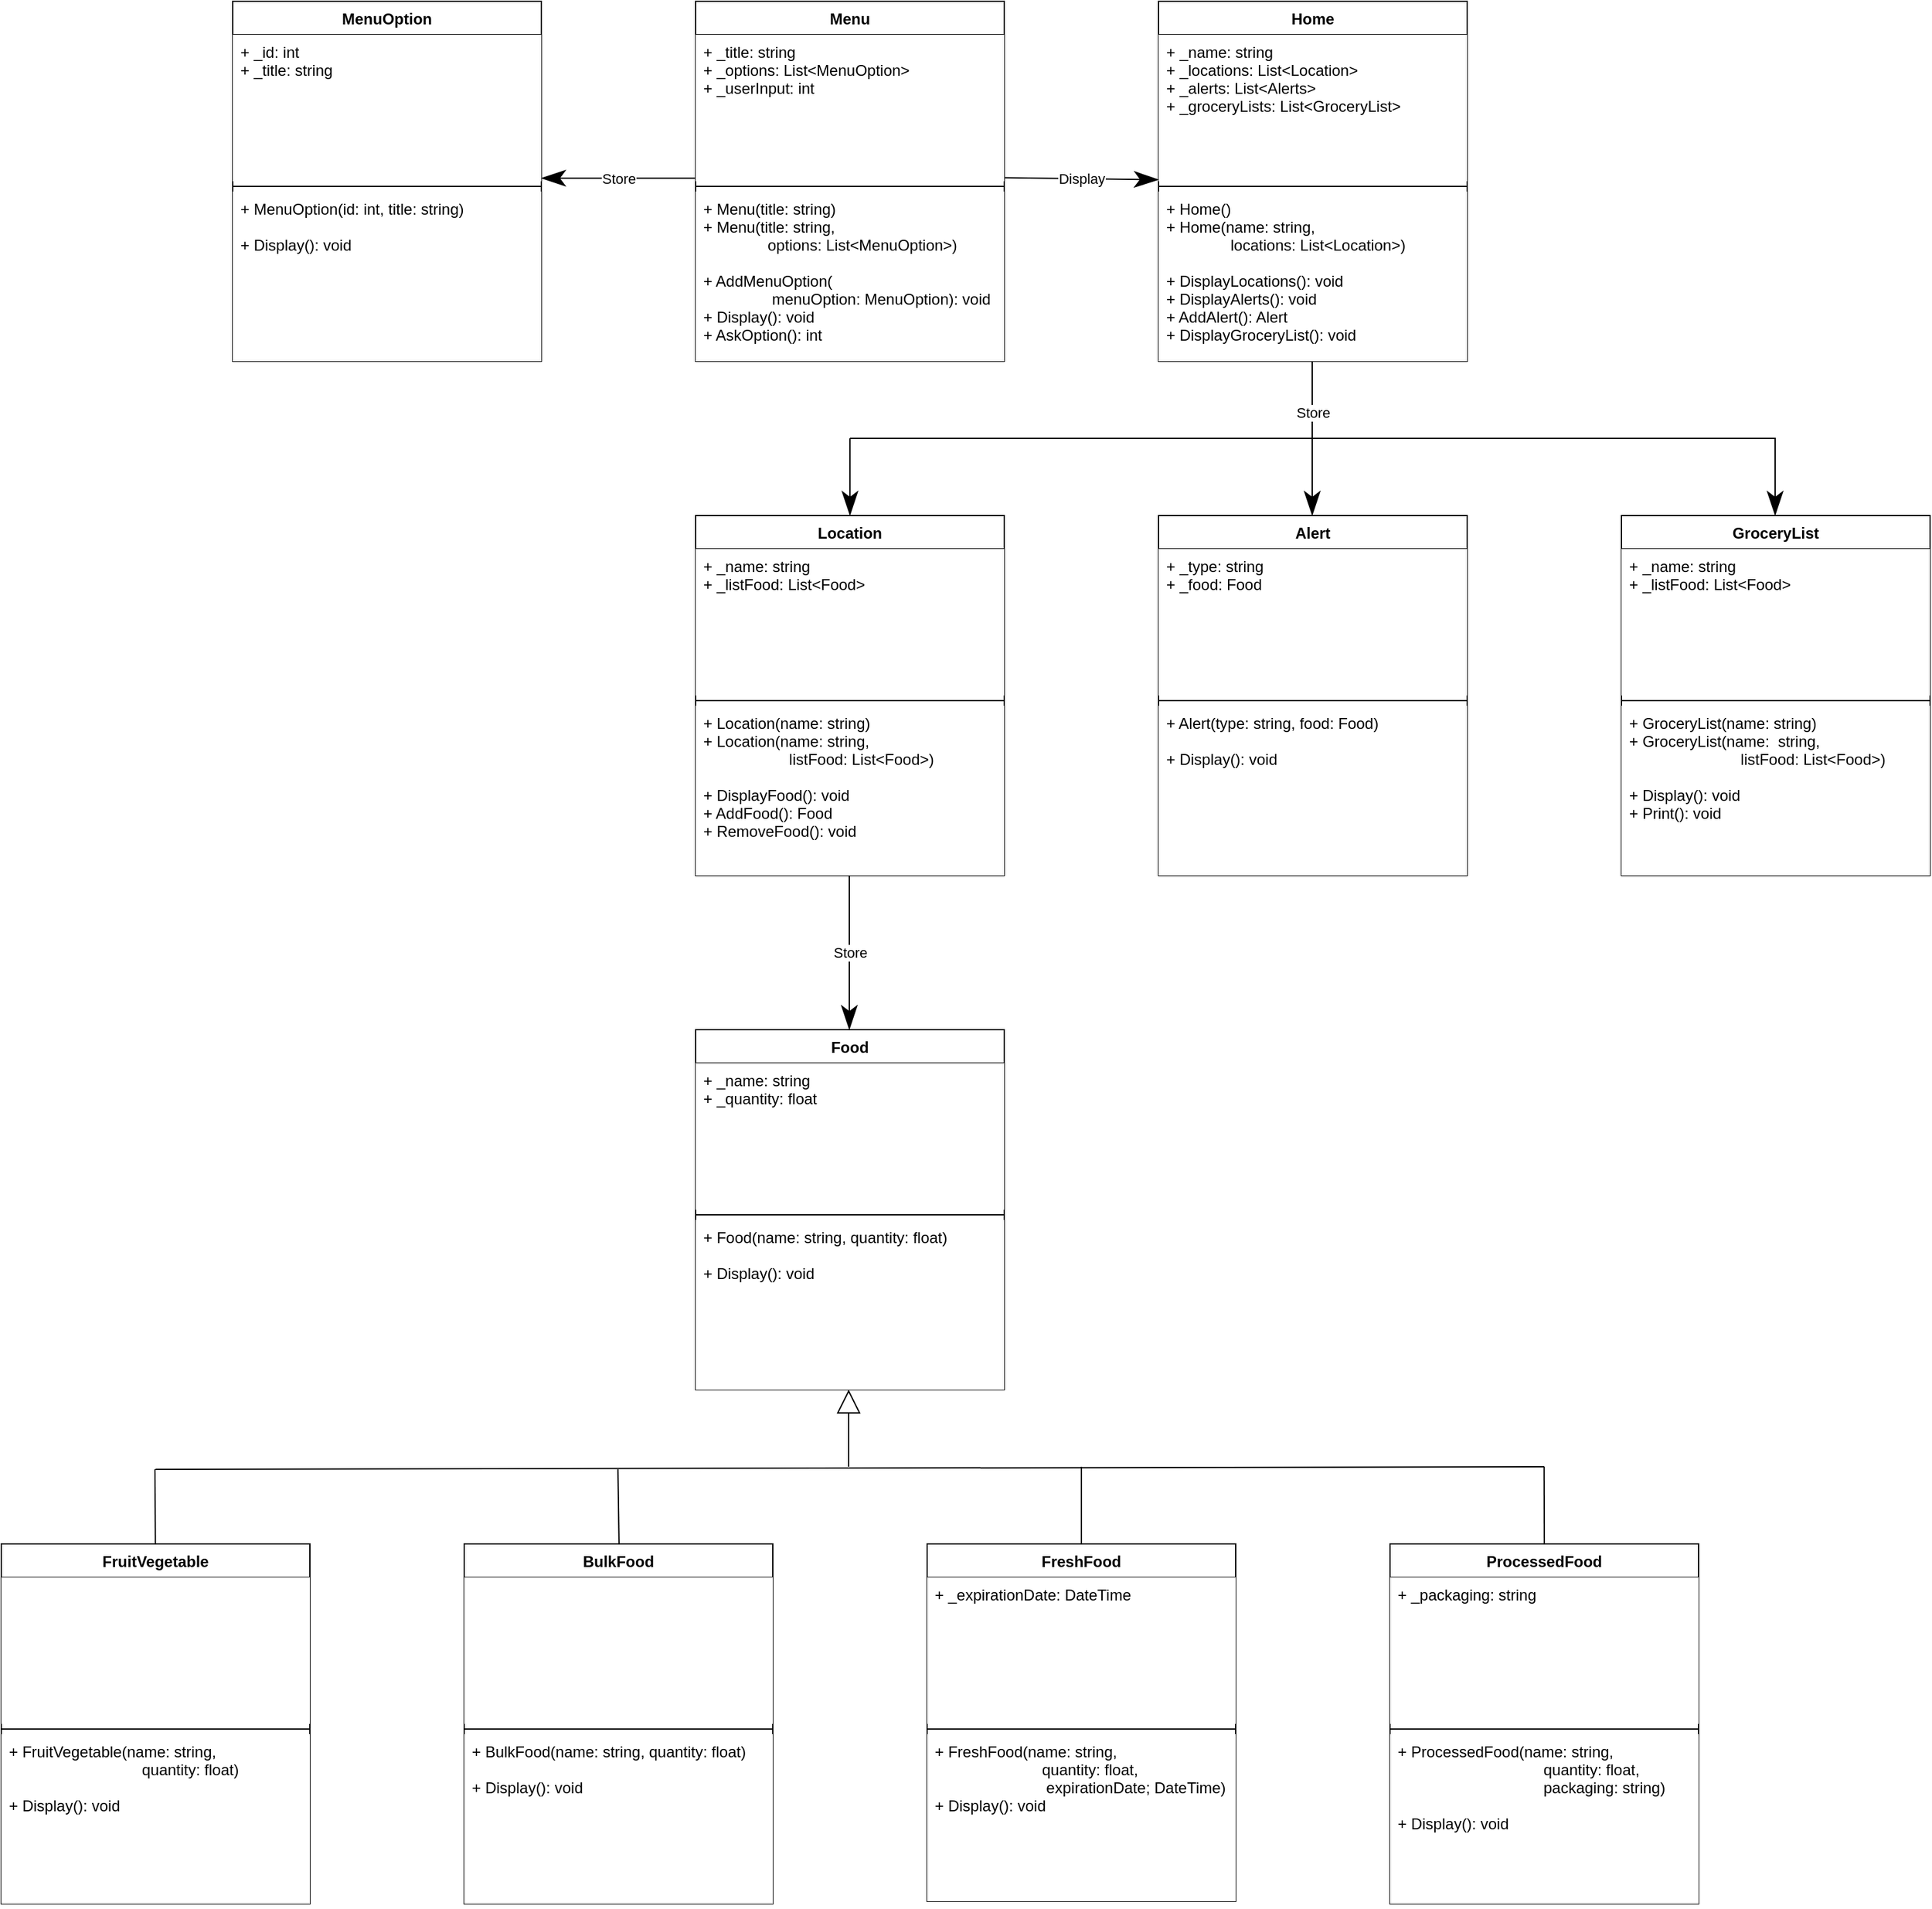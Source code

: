 <mxfile>
    <diagram name="Page-1" id="j1GpaSQeRuDpU0u9Jx0n">
        <mxGraphModel dx="1996" dy="363" grid="1" gridSize="10" guides="1" tooltips="1" connect="1" arrows="1" fold="1" page="1" pageScale="1" pageWidth="1100" pageHeight="850" math="0" shadow="0">
            <root>
                <mxCell id="0"/>
                <mxCell id="1" parent="0"/>
                <mxCell id="2uWWA9O5ZAPidbukvADh-2" value="Menu" style="swimlane;fontStyle=1;align=center;verticalAlign=top;childLayout=stackLayout;horizontal=1;startSize=26;horizontalStack=0;resizeParent=1;resizeParentMax=0;resizeLast=0;collapsible=1;marginBottom=0;" parent="1" vertex="1">
                    <mxGeometry x="400" y="40" width="240" height="280" as="geometry">
                        <mxRectangle x="40" y="40" width="70" height="30" as="alternateBounds"/>
                    </mxGeometry>
                </mxCell>
                <mxCell id="2uWWA9O5ZAPidbukvADh-3" value="+ _title: string&#10;+ _options: List&lt;MenuOption&gt;&#10;+ _userInput: int&#10;&#10;" style="text;strokeColor=none;fillColor=default;align=left;verticalAlign=top;spacingLeft=4;spacingRight=4;overflow=hidden;rotatable=0;points=[[0,0.5],[1,0.5]];portConstraint=eastwest;" parent="2uWWA9O5ZAPidbukvADh-2" vertex="1">
                    <mxGeometry y="26" width="240" height="114" as="geometry"/>
                </mxCell>
                <mxCell id="2uWWA9O5ZAPidbukvADh-4" value="" style="line;strokeWidth=1;fillColor=none;align=left;verticalAlign=middle;spacingTop=-1;spacingLeft=3;spacingRight=3;rotatable=0;labelPosition=right;points=[];portConstraint=eastwest;strokeColor=inherit;" parent="2uWWA9O5ZAPidbukvADh-2" vertex="1">
                    <mxGeometry y="140" width="240" height="8" as="geometry"/>
                </mxCell>
                <mxCell id="2uWWA9O5ZAPidbukvADh-5" value="+ Menu(title: string)&#10;+ Menu(title: string,&#10;               options: List&lt;MenuOption&gt;)&#10;&#10;+ AddMenuOption(&#10;                menuOption: MenuOption): void&#10;+ Display(): void&#10;+ AskOption(): int&#10;" style="text;strokeColor=none;fillColor=default;align=left;verticalAlign=top;spacingLeft=4;spacingRight=4;overflow=hidden;rotatable=0;points=[[0,0.5],[1,0.5]];portConstraint=eastwest;" parent="2uWWA9O5ZAPidbukvADh-2" vertex="1">
                    <mxGeometry y="148" width="240" height="132" as="geometry"/>
                </mxCell>
                <mxCell id="2uWWA9O5ZAPidbukvADh-6" value="MenuOption" style="swimlane;fontStyle=1;align=center;verticalAlign=top;childLayout=stackLayout;horizontal=1;startSize=26;horizontalStack=0;resizeParent=1;resizeParentMax=0;resizeLast=0;collapsible=1;marginBottom=0;" parent="1" vertex="1">
                    <mxGeometry x="40" y="40" width="240" height="280" as="geometry"/>
                </mxCell>
                <mxCell id="2uWWA9O5ZAPidbukvADh-7" value="+ _id: int&#10;+ _title: string" style="text;strokeColor=none;fillColor=default;align=left;verticalAlign=top;spacingLeft=4;spacingRight=4;overflow=hidden;rotatable=0;points=[[0,0.5],[1,0.5]];portConstraint=eastwest;" parent="2uWWA9O5ZAPidbukvADh-6" vertex="1">
                    <mxGeometry y="26" width="240" height="114" as="geometry"/>
                </mxCell>
                <mxCell id="2uWWA9O5ZAPidbukvADh-8" value="" style="line;strokeWidth=1;fillColor=none;align=left;verticalAlign=middle;spacingTop=-1;spacingLeft=3;spacingRight=3;rotatable=0;labelPosition=right;points=[];portConstraint=eastwest;strokeColor=inherit;" parent="2uWWA9O5ZAPidbukvADh-6" vertex="1">
                    <mxGeometry y="140" width="240" height="8" as="geometry"/>
                </mxCell>
                <mxCell id="2uWWA9O5ZAPidbukvADh-9" value="+ MenuOption(id: int, title: string)&#10;&#10;+ Display(): void&#10;" style="text;strokeColor=none;fillColor=default;align=left;verticalAlign=top;spacingLeft=4;spacingRight=4;overflow=hidden;rotatable=0;points=[[0,0.5],[1,0.5]];portConstraint=eastwest;" parent="2uWWA9O5ZAPidbukvADh-6" vertex="1">
                    <mxGeometry y="148" width="240" height="132" as="geometry"/>
                </mxCell>
                <mxCell id="2uWWA9O5ZAPidbukvADh-10" value="Store" style="endArrow=classicThin;endSize=16;endFill=1;html=1;rounded=0;" parent="1" edge="1">
                    <mxGeometry width="160" relative="1" as="geometry">
                        <mxPoint x="400" y="177.66" as="sourcePoint"/>
                        <mxPoint x="280" y="177.66" as="targetPoint"/>
                    </mxGeometry>
                </mxCell>
                <mxCell id="2uWWA9O5ZAPidbukvADh-11" value="Home" style="swimlane;fontStyle=1;align=center;verticalAlign=top;childLayout=stackLayout;horizontal=1;startSize=26;horizontalStack=0;resizeParent=1;resizeParentMax=0;resizeLast=0;collapsible=1;marginBottom=0;" parent="1" vertex="1">
                    <mxGeometry x="760" y="40" width="240" height="280" as="geometry"/>
                </mxCell>
                <mxCell id="2uWWA9O5ZAPidbukvADh-12" value="+ _name: string&#10;+ _locations: List&lt;Location&gt;&#10;+ _alerts: List&lt;Alerts&gt;&#10;+ _groceryLists: List&lt;GroceryList&gt;&#10;" style="text;strokeColor=none;fillColor=default;align=left;verticalAlign=top;spacingLeft=4;spacingRight=4;overflow=hidden;rotatable=0;points=[[0,0.5],[1,0.5]];portConstraint=eastwest;" parent="2uWWA9O5ZAPidbukvADh-11" vertex="1">
                    <mxGeometry y="26" width="240" height="114" as="geometry"/>
                </mxCell>
                <mxCell id="2uWWA9O5ZAPidbukvADh-13" value="" style="line;strokeWidth=1;fillColor=none;align=left;verticalAlign=middle;spacingTop=-1;spacingLeft=3;spacingRight=3;rotatable=0;labelPosition=right;points=[];portConstraint=eastwest;strokeColor=inherit;" parent="2uWWA9O5ZAPidbukvADh-11" vertex="1">
                    <mxGeometry y="140" width="240" height="8" as="geometry"/>
                </mxCell>
                <mxCell id="2uWWA9O5ZAPidbukvADh-14" value="+ Home()&#10;+ Home(name: string,&#10;               locations: List&lt;Location&gt;)&#10;&#10;+ DisplayLocations(): void&#10;+ DisplayAlerts(): void&#10;+ AddAlert(): Alert&#10;+ DisplayGroceryList(): void&#10;" style="text;strokeColor=none;fillColor=default;align=left;verticalAlign=top;spacingLeft=4;spacingRight=4;overflow=hidden;rotatable=0;points=[[0,0.5],[1,0.5]];portConstraint=eastwest;" parent="2uWWA9O5ZAPidbukvADh-11" vertex="1">
                    <mxGeometry y="148" width="240" height="132" as="geometry"/>
                </mxCell>
                <mxCell id="2uWWA9O5ZAPidbukvADh-15" value="Location" style="swimlane;fontStyle=1;align=center;verticalAlign=top;childLayout=stackLayout;horizontal=1;startSize=26;horizontalStack=0;resizeParent=1;resizeParentMax=0;resizeLast=0;collapsible=1;marginBottom=0;" parent="1" vertex="1">
                    <mxGeometry x="400" y="440" width="240" height="280" as="geometry"/>
                </mxCell>
                <mxCell id="2uWWA9O5ZAPidbukvADh-16" value="+ _name: string&#10;+ _listFood: List&lt;Food&gt;&#10;" style="text;strokeColor=none;fillColor=default;align=left;verticalAlign=top;spacingLeft=4;spacingRight=4;overflow=hidden;rotatable=0;points=[[0,0.5],[1,0.5]];portConstraint=eastwest;" parent="2uWWA9O5ZAPidbukvADh-15" vertex="1">
                    <mxGeometry y="26" width="240" height="114" as="geometry"/>
                </mxCell>
                <mxCell id="2uWWA9O5ZAPidbukvADh-17" value="" style="line;strokeWidth=1;fillColor=none;align=left;verticalAlign=middle;spacingTop=-1;spacingLeft=3;spacingRight=3;rotatable=0;labelPosition=right;points=[];portConstraint=eastwest;strokeColor=inherit;" parent="2uWWA9O5ZAPidbukvADh-15" vertex="1">
                    <mxGeometry y="140" width="240" height="8" as="geometry"/>
                </mxCell>
                <mxCell id="2uWWA9O5ZAPidbukvADh-18" value="+ Location(name: string)&#10;+ Location(name: string,&#10;                    listFood: List&lt;Food&gt;)&#10;&#10;+ DisplayFood(): void&#10;+ AddFood(): Food&#10;+ RemoveFood(): void&#10;" style="text;strokeColor=none;fillColor=default;align=left;verticalAlign=top;spacingLeft=4;spacingRight=4;overflow=hidden;rotatable=0;points=[[0,0.5],[1,0.5]];portConstraint=eastwest;" parent="2uWWA9O5ZAPidbukvADh-15" vertex="1">
                    <mxGeometry y="148" width="240" height="132" as="geometry"/>
                </mxCell>
                <mxCell id="2uWWA9O5ZAPidbukvADh-19" value="Food" style="swimlane;fontStyle=1;align=center;verticalAlign=top;childLayout=stackLayout;horizontal=1;startSize=26;horizontalStack=0;resizeParent=1;resizeParentMax=0;resizeLast=0;collapsible=1;marginBottom=0;" parent="1" vertex="1">
                    <mxGeometry x="400" y="840" width="240" height="280" as="geometry"/>
                </mxCell>
                <mxCell id="2uWWA9O5ZAPidbukvADh-20" value="+ _name: string&#10;+ _quantity: float&#10;" style="text;strokeColor=none;fillColor=default;align=left;verticalAlign=top;spacingLeft=4;spacingRight=4;overflow=hidden;rotatable=0;points=[[0,0.5],[1,0.5]];portConstraint=eastwest;" parent="2uWWA9O5ZAPidbukvADh-19" vertex="1">
                    <mxGeometry y="26" width="240" height="114" as="geometry"/>
                </mxCell>
                <mxCell id="2uWWA9O5ZAPidbukvADh-21" value="" style="line;strokeWidth=1;fillColor=none;align=left;verticalAlign=middle;spacingTop=-1;spacingLeft=3;spacingRight=3;rotatable=0;labelPosition=right;points=[];portConstraint=eastwest;strokeColor=inherit;" parent="2uWWA9O5ZAPidbukvADh-19" vertex="1">
                    <mxGeometry y="140" width="240" height="8" as="geometry"/>
                </mxCell>
                <mxCell id="2uWWA9O5ZAPidbukvADh-22" value="+ Food(name: string, quantity: float)&#10;&#10;+ Display(): void&#10;" style="text;strokeColor=none;fillColor=default;align=left;verticalAlign=top;spacingLeft=4;spacingRight=4;overflow=hidden;rotatable=0;points=[[0,0.5],[1,0.5]];portConstraint=eastwest;" parent="2uWWA9O5ZAPidbukvADh-19" vertex="1">
                    <mxGeometry y="148" width="240" height="132" as="geometry"/>
                </mxCell>
                <mxCell id="2uWWA9O5ZAPidbukvADh-23" value="BulkFood" style="swimlane;fontStyle=1;align=center;verticalAlign=top;childLayout=stackLayout;horizontal=1;startSize=26;horizontalStack=0;resizeParent=1;resizeParentMax=0;resizeLast=0;collapsible=1;marginBottom=0;" parent="1" vertex="1">
                    <mxGeometry x="220" y="1240" width="240" height="280" as="geometry"/>
                </mxCell>
                <mxCell id="2uWWA9O5ZAPidbukvADh-24" value="" style="text;strokeColor=none;fillColor=default;align=left;verticalAlign=top;spacingLeft=4;spacingRight=4;overflow=hidden;rotatable=0;points=[[0,0.5],[1,0.5]];portConstraint=eastwest;" parent="2uWWA9O5ZAPidbukvADh-23" vertex="1">
                    <mxGeometry y="26" width="240" height="114" as="geometry"/>
                </mxCell>
                <mxCell id="2uWWA9O5ZAPidbukvADh-25" value="" style="line;strokeWidth=1;fillColor=none;align=left;verticalAlign=middle;spacingTop=-1;spacingLeft=3;spacingRight=3;rotatable=0;labelPosition=right;points=[];portConstraint=eastwest;strokeColor=inherit;" parent="2uWWA9O5ZAPidbukvADh-23" vertex="1">
                    <mxGeometry y="140" width="240" height="8" as="geometry"/>
                </mxCell>
                <mxCell id="2uWWA9O5ZAPidbukvADh-26" value="+ BulkFood(name: string, quantity: float)&#10;&#10;+ Display(): void&#10;" style="text;strokeColor=none;fillColor=default;align=left;verticalAlign=top;spacingLeft=4;spacingRight=4;overflow=hidden;rotatable=0;points=[[0,0.5],[1,0.5]];portConstraint=eastwest;" parent="2uWWA9O5ZAPidbukvADh-23" vertex="1">
                    <mxGeometry y="148" width="240" height="132" as="geometry"/>
                </mxCell>
                <mxCell id="2uWWA9O5ZAPidbukvADh-27" value="FreshFood" style="swimlane;fontStyle=1;align=center;verticalAlign=top;childLayout=stackLayout;horizontal=1;startSize=26;horizontalStack=0;resizeParent=1;resizeParentMax=0;resizeLast=0;collapsible=1;marginBottom=0;" parent="1" vertex="1">
                    <mxGeometry x="580" y="1240" width="240" height="278" as="geometry"/>
                </mxCell>
                <mxCell id="2uWWA9O5ZAPidbukvADh-28" value="+ _expirationDate: DateTime" style="text;strokeColor=none;fillColor=default;align=left;verticalAlign=top;spacingLeft=4;spacingRight=4;overflow=hidden;rotatable=0;points=[[0,0.5],[1,0.5]];portConstraint=eastwest;" parent="2uWWA9O5ZAPidbukvADh-27" vertex="1">
                    <mxGeometry y="26" width="240" height="114" as="geometry"/>
                </mxCell>
                <mxCell id="2uWWA9O5ZAPidbukvADh-29" value="" style="line;strokeWidth=1;fillColor=none;align=left;verticalAlign=middle;spacingTop=-1;spacingLeft=3;spacingRight=3;rotatable=0;labelPosition=right;points=[];portConstraint=eastwest;strokeColor=inherit;" parent="2uWWA9O5ZAPidbukvADh-27" vertex="1">
                    <mxGeometry y="140" width="240" height="8" as="geometry"/>
                </mxCell>
                <mxCell id="2uWWA9O5ZAPidbukvADh-30" value="+ FreshFood(name: string,&#10;                         quantity: float,&#10;                          expirationDate; DateTime)&#10;+ Display(): void&#10;" style="text;strokeColor=none;fillColor=default;align=left;verticalAlign=top;spacingLeft=4;spacingRight=4;overflow=hidden;rotatable=0;points=[[0,0.5],[1,0.5]];portConstraint=eastwest;" parent="2uWWA9O5ZAPidbukvADh-27" vertex="1">
                    <mxGeometry y="148" width="240" height="130" as="geometry"/>
                </mxCell>
                <mxCell id="2uWWA9O5ZAPidbukvADh-31" value="ProcessedFood" style="swimlane;fontStyle=1;align=center;verticalAlign=top;childLayout=stackLayout;horizontal=1;startSize=26;horizontalStack=0;resizeParent=1;resizeParentMax=0;resizeLast=0;collapsible=1;marginBottom=0;" parent="1" vertex="1">
                    <mxGeometry x="940" y="1240" width="240" height="280" as="geometry"/>
                </mxCell>
                <mxCell id="2uWWA9O5ZAPidbukvADh-32" value="+ _packaging: string" style="text;strokeColor=none;fillColor=default;align=left;verticalAlign=top;spacingLeft=4;spacingRight=4;overflow=hidden;rotatable=0;points=[[0,0.5],[1,0.5]];portConstraint=eastwest;" parent="2uWWA9O5ZAPidbukvADh-31" vertex="1">
                    <mxGeometry y="26" width="240" height="114" as="geometry"/>
                </mxCell>
                <mxCell id="2uWWA9O5ZAPidbukvADh-33" value="" style="line;strokeWidth=1;fillColor=none;align=left;verticalAlign=middle;spacingTop=-1;spacingLeft=3;spacingRight=3;rotatable=0;labelPosition=right;points=[];portConstraint=eastwest;strokeColor=inherit;" parent="2uWWA9O5ZAPidbukvADh-31" vertex="1">
                    <mxGeometry y="140" width="240" height="8" as="geometry"/>
                </mxCell>
                <mxCell id="2uWWA9O5ZAPidbukvADh-34" value="+ ProcessedFood(name: string,&#10;                                  quantity: float,&#10;                                  packaging: string)&#10;&#10;+ Display(): void&#10;" style="text;strokeColor=none;fillColor=default;align=left;verticalAlign=top;spacingLeft=4;spacingRight=4;overflow=hidden;rotatable=0;points=[[0,0.5],[1,0.5]];portConstraint=eastwest;" parent="2uWWA9O5ZAPidbukvADh-31" vertex="1">
                    <mxGeometry y="148" width="240" height="132" as="geometry"/>
                </mxCell>
                <mxCell id="2uWWA9O5ZAPidbukvADh-35" value="GroceryList" style="swimlane;fontStyle=1;align=center;verticalAlign=top;childLayout=stackLayout;horizontal=1;startSize=26;horizontalStack=0;resizeParent=1;resizeParentMax=0;resizeLast=0;collapsible=1;marginBottom=0;" parent="1" vertex="1">
                    <mxGeometry x="1120" y="440" width="240" height="280" as="geometry"/>
                </mxCell>
                <mxCell id="2uWWA9O5ZAPidbukvADh-36" value="+ _name: string&#10;+ _listFood: List&lt;Food&gt;" style="text;strokeColor=none;fillColor=default;align=left;verticalAlign=top;spacingLeft=4;spacingRight=4;overflow=hidden;rotatable=0;points=[[0,0.5],[1,0.5]];portConstraint=eastwest;" parent="2uWWA9O5ZAPidbukvADh-35" vertex="1">
                    <mxGeometry y="26" width="240" height="114" as="geometry"/>
                </mxCell>
                <mxCell id="2uWWA9O5ZAPidbukvADh-37" value="" style="line;strokeWidth=1;fillColor=none;align=left;verticalAlign=middle;spacingTop=-1;spacingLeft=3;spacingRight=3;rotatable=0;labelPosition=right;points=[];portConstraint=eastwest;strokeColor=inherit;" parent="2uWWA9O5ZAPidbukvADh-35" vertex="1">
                    <mxGeometry y="140" width="240" height="8" as="geometry"/>
                </mxCell>
                <mxCell id="2uWWA9O5ZAPidbukvADh-38" value="+ GroceryList(name: string)&#10;+ GroceryList(name:  string,&#10;                          listFood: List&lt;Food&gt;)&#10;&#10;+ Display(): void&#10;+ Print(): void&#10;" style="text;strokeColor=none;fillColor=default;align=left;verticalAlign=top;spacingLeft=4;spacingRight=4;overflow=hidden;rotatable=0;points=[[0,0.5],[1,0.5]];portConstraint=eastwest;" parent="2uWWA9O5ZAPidbukvADh-35" vertex="1">
                    <mxGeometry y="148" width="240" height="132" as="geometry"/>
                </mxCell>
                <mxCell id="2uWWA9O5ZAPidbukvADh-39" value="FruitVegetable" style="swimlane;fontStyle=1;align=center;verticalAlign=top;childLayout=stackLayout;horizontal=1;startSize=26;horizontalStack=0;resizeParent=1;resizeParentMax=0;resizeLast=0;collapsible=1;marginBottom=0;" parent="1" vertex="1">
                    <mxGeometry x="-140" y="1240" width="240" height="280" as="geometry"/>
                </mxCell>
                <mxCell id="2uWWA9O5ZAPidbukvADh-40" value="" style="text;strokeColor=none;fillColor=default;align=left;verticalAlign=top;spacingLeft=4;spacingRight=4;overflow=hidden;rotatable=0;points=[[0,0.5],[1,0.5]];portConstraint=eastwest;" parent="2uWWA9O5ZAPidbukvADh-39" vertex="1">
                    <mxGeometry y="26" width="240" height="114" as="geometry"/>
                </mxCell>
                <mxCell id="2uWWA9O5ZAPidbukvADh-41" value="" style="line;strokeWidth=1;fillColor=none;align=left;verticalAlign=middle;spacingTop=-1;spacingLeft=3;spacingRight=3;rotatable=0;labelPosition=right;points=[];portConstraint=eastwest;strokeColor=inherit;" parent="2uWWA9O5ZAPidbukvADh-39" vertex="1">
                    <mxGeometry y="140" width="240" height="8" as="geometry"/>
                </mxCell>
                <mxCell id="2uWWA9O5ZAPidbukvADh-42" value="+ FruitVegetable(name: string,&#10;                               quantity: float)&#10;&#10;+ Display(): void&#10;" style="text;strokeColor=none;fillColor=default;align=left;verticalAlign=top;spacingLeft=4;spacingRight=4;overflow=hidden;rotatable=0;points=[[0,0.5],[1,0.5]];portConstraint=eastwest;" parent="2uWWA9O5ZAPidbukvADh-39" vertex="1">
                    <mxGeometry y="148" width="240" height="132" as="geometry"/>
                </mxCell>
                <mxCell id="2uWWA9O5ZAPidbukvADh-43" value="Alert" style="swimlane;fontStyle=1;align=center;verticalAlign=top;childLayout=stackLayout;horizontal=1;startSize=26;horizontalStack=0;resizeParent=1;resizeParentMax=0;resizeLast=0;collapsible=1;marginBottom=0;" parent="1" vertex="1">
                    <mxGeometry x="760" y="440" width="240" height="280" as="geometry"/>
                </mxCell>
                <mxCell id="2uWWA9O5ZAPidbukvADh-44" value="+ _type: string&#10;+ _food: Food" style="text;strokeColor=none;fillColor=default;align=left;verticalAlign=top;spacingLeft=4;spacingRight=4;overflow=hidden;rotatable=0;points=[[0,0.5],[1,0.5]];portConstraint=eastwest;" parent="2uWWA9O5ZAPidbukvADh-43" vertex="1">
                    <mxGeometry y="26" width="240" height="114" as="geometry"/>
                </mxCell>
                <mxCell id="2uWWA9O5ZAPidbukvADh-45" value="" style="line;strokeWidth=1;fillColor=none;align=left;verticalAlign=middle;spacingTop=-1;spacingLeft=3;spacingRight=3;rotatable=0;labelPosition=right;points=[];portConstraint=eastwest;strokeColor=inherit;" parent="2uWWA9O5ZAPidbukvADh-43" vertex="1">
                    <mxGeometry y="140" width="240" height="8" as="geometry"/>
                </mxCell>
                <mxCell id="2uWWA9O5ZAPidbukvADh-46" value="+ Alert(type: string, food: Food)&#10;&#10;+ Display(): void&#10;" style="text;strokeColor=none;fillColor=default;align=left;verticalAlign=top;spacingLeft=4;spacingRight=4;overflow=hidden;rotatable=0;points=[[0,0.5],[1,0.5]];portConstraint=eastwest;" parent="2uWWA9O5ZAPidbukvADh-43" vertex="1">
                    <mxGeometry y="148" width="240" height="132" as="geometry"/>
                </mxCell>
                <mxCell id="2uWWA9O5ZAPidbukvADh-47" value="Display" style="endArrow=classicThin;endSize=16;endFill=1;html=1;rounded=0;" parent="1" edge="1">
                    <mxGeometry width="160" relative="1" as="geometry">
                        <mxPoint x="640" y="177.21" as="sourcePoint"/>
                        <mxPoint x="760" y="178.8" as="targetPoint"/>
                    </mxGeometry>
                </mxCell>
                <mxCell id="2uWWA9O5ZAPidbukvADh-48" value="Store" style="endArrow=classicThin;endSize=16;endFill=1;html=1;rounded=0;exitX=1;exitY=0.5;exitDx=0;exitDy=0;" parent="1" edge="1">
                    <mxGeometry width="160" relative="1" as="geometry">
                        <mxPoint x="519.5" y="720" as="sourcePoint"/>
                        <mxPoint x="519.5" y="840" as="targetPoint"/>
                    </mxGeometry>
                </mxCell>
                <mxCell id="2uWWA9O5ZAPidbukvADh-49" value="Store" style="endArrow=classicThin;endSize=16;endFill=1;html=1;rounded=0;exitX=1;exitY=0.5;exitDx=0;exitDy=0;" parent="1" edge="1">
                    <mxGeometry x="-0.333" width="160" relative="1" as="geometry">
                        <mxPoint x="879.5" y="320" as="sourcePoint"/>
                        <mxPoint x="879.5" y="440" as="targetPoint"/>
                        <mxPoint as="offset"/>
                    </mxGeometry>
                </mxCell>
                <mxCell id="2uWWA9O5ZAPidbukvADh-51" value="" style="endArrow=none;html=1;rounded=0;" parent="1" edge="1">
                    <mxGeometry width="50" height="50" relative="1" as="geometry">
                        <mxPoint x="520" y="380" as="sourcePoint"/>
                        <mxPoint x="1240" y="380" as="targetPoint"/>
                    </mxGeometry>
                </mxCell>
                <mxCell id="2uWWA9O5ZAPidbukvADh-53" value="" style="endArrow=classicThin;html=1;rounded=0;endSize=16;endFill=1;entryX=0.5;entryY=0;entryDx=0;entryDy=0;" parent="1" target="2uWWA9O5ZAPidbukvADh-15" edge="1">
                    <mxGeometry width="50" height="50" relative="1" as="geometry">
                        <mxPoint x="520" y="380" as="sourcePoint"/>
                        <mxPoint x="510" y="420" as="targetPoint"/>
                    </mxGeometry>
                </mxCell>
                <mxCell id="2uWWA9O5ZAPidbukvADh-54" value="" style="endArrow=classicThin;html=1;rounded=0;endSize=16;endFill=1;entryX=0.5;entryY=0;entryDx=0;entryDy=0;" parent="1" edge="1">
                    <mxGeometry width="50" height="50" relative="1" as="geometry">
                        <mxPoint x="1239.5" y="380" as="sourcePoint"/>
                        <mxPoint x="1239.5" y="440" as="targetPoint"/>
                    </mxGeometry>
                </mxCell>
                <mxCell id="2uWWA9O5ZAPidbukvADh-55" value="" style="endArrow=none;html=1;endSize=16;" parent="1" edge="1">
                    <mxGeometry width="50" height="50" relative="1" as="geometry">
                        <mxPoint x="-20" y="1182" as="sourcePoint"/>
                        <mxPoint x="1060" y="1180" as="targetPoint"/>
                    </mxGeometry>
                </mxCell>
                <mxCell id="2uWWA9O5ZAPidbukvADh-56" value="" style="endArrow=none;html=1;endSize=16;exitX=0.5;exitY=0;exitDx=0;exitDy=0;" parent="1" source="2uWWA9O5ZAPidbukvADh-31" edge="1">
                    <mxGeometry width="50" height="50" relative="1" as="geometry">
                        <mxPoint x="1060.17" y="1238" as="sourcePoint"/>
                        <mxPoint x="1059.83" y="1180" as="targetPoint"/>
                    </mxGeometry>
                </mxCell>
                <mxCell id="2uWWA9O5ZAPidbukvADh-57" value="" style="endArrow=none;html=1;endSize=16;exitX=0.5;exitY=0;exitDx=0;exitDy=0;" parent="1" source="2uWWA9O5ZAPidbukvADh-27" edge="1">
                    <mxGeometry width="50" height="50" relative="1" as="geometry">
                        <mxPoint x="700.42" y="1239" as="sourcePoint"/>
                        <mxPoint x="700" y="1180" as="targetPoint"/>
                    </mxGeometry>
                </mxCell>
                <mxCell id="2uWWA9O5ZAPidbukvADh-58" value="" style="endArrow=none;html=1;endSize=16;exitX=0.5;exitY=0;exitDx=0;exitDy=0;" parent="1" edge="1">
                    <mxGeometry width="50" height="50" relative="1" as="geometry">
                        <mxPoint x="-20.16" y="1240" as="sourcePoint"/>
                        <mxPoint x="-20.5" y="1182" as="targetPoint"/>
                    </mxGeometry>
                </mxCell>
                <mxCell id="2uWWA9O5ZAPidbukvADh-59" value="" style="endArrow=block;html=1;endSize=16;exitX=0.5;exitY=0;exitDx=0;exitDy=0;endFill=0;" parent="1" edge="1">
                    <mxGeometry width="50" height="50" relative="1" as="geometry">
                        <mxPoint x="519.0" y="1180" as="sourcePoint"/>
                        <mxPoint x="519.0" y="1120" as="targetPoint"/>
                    </mxGeometry>
                </mxCell>
                <mxCell id="2uWWA9O5ZAPidbukvADh-60" value="" style="endArrow=none;html=1;endSize=16;exitX=0.5;exitY=0;exitDx=0;exitDy=0;" parent="1" edge="1">
                    <mxGeometry width="50" height="50" relative="1" as="geometry">
                        <mxPoint x="340.42" y="1240" as="sourcePoint"/>
                        <mxPoint x="339.58" y="1182" as="targetPoint"/>
                    </mxGeometry>
                </mxCell>
            </root>
        </mxGraphModel>
    </diagram>
</mxfile>